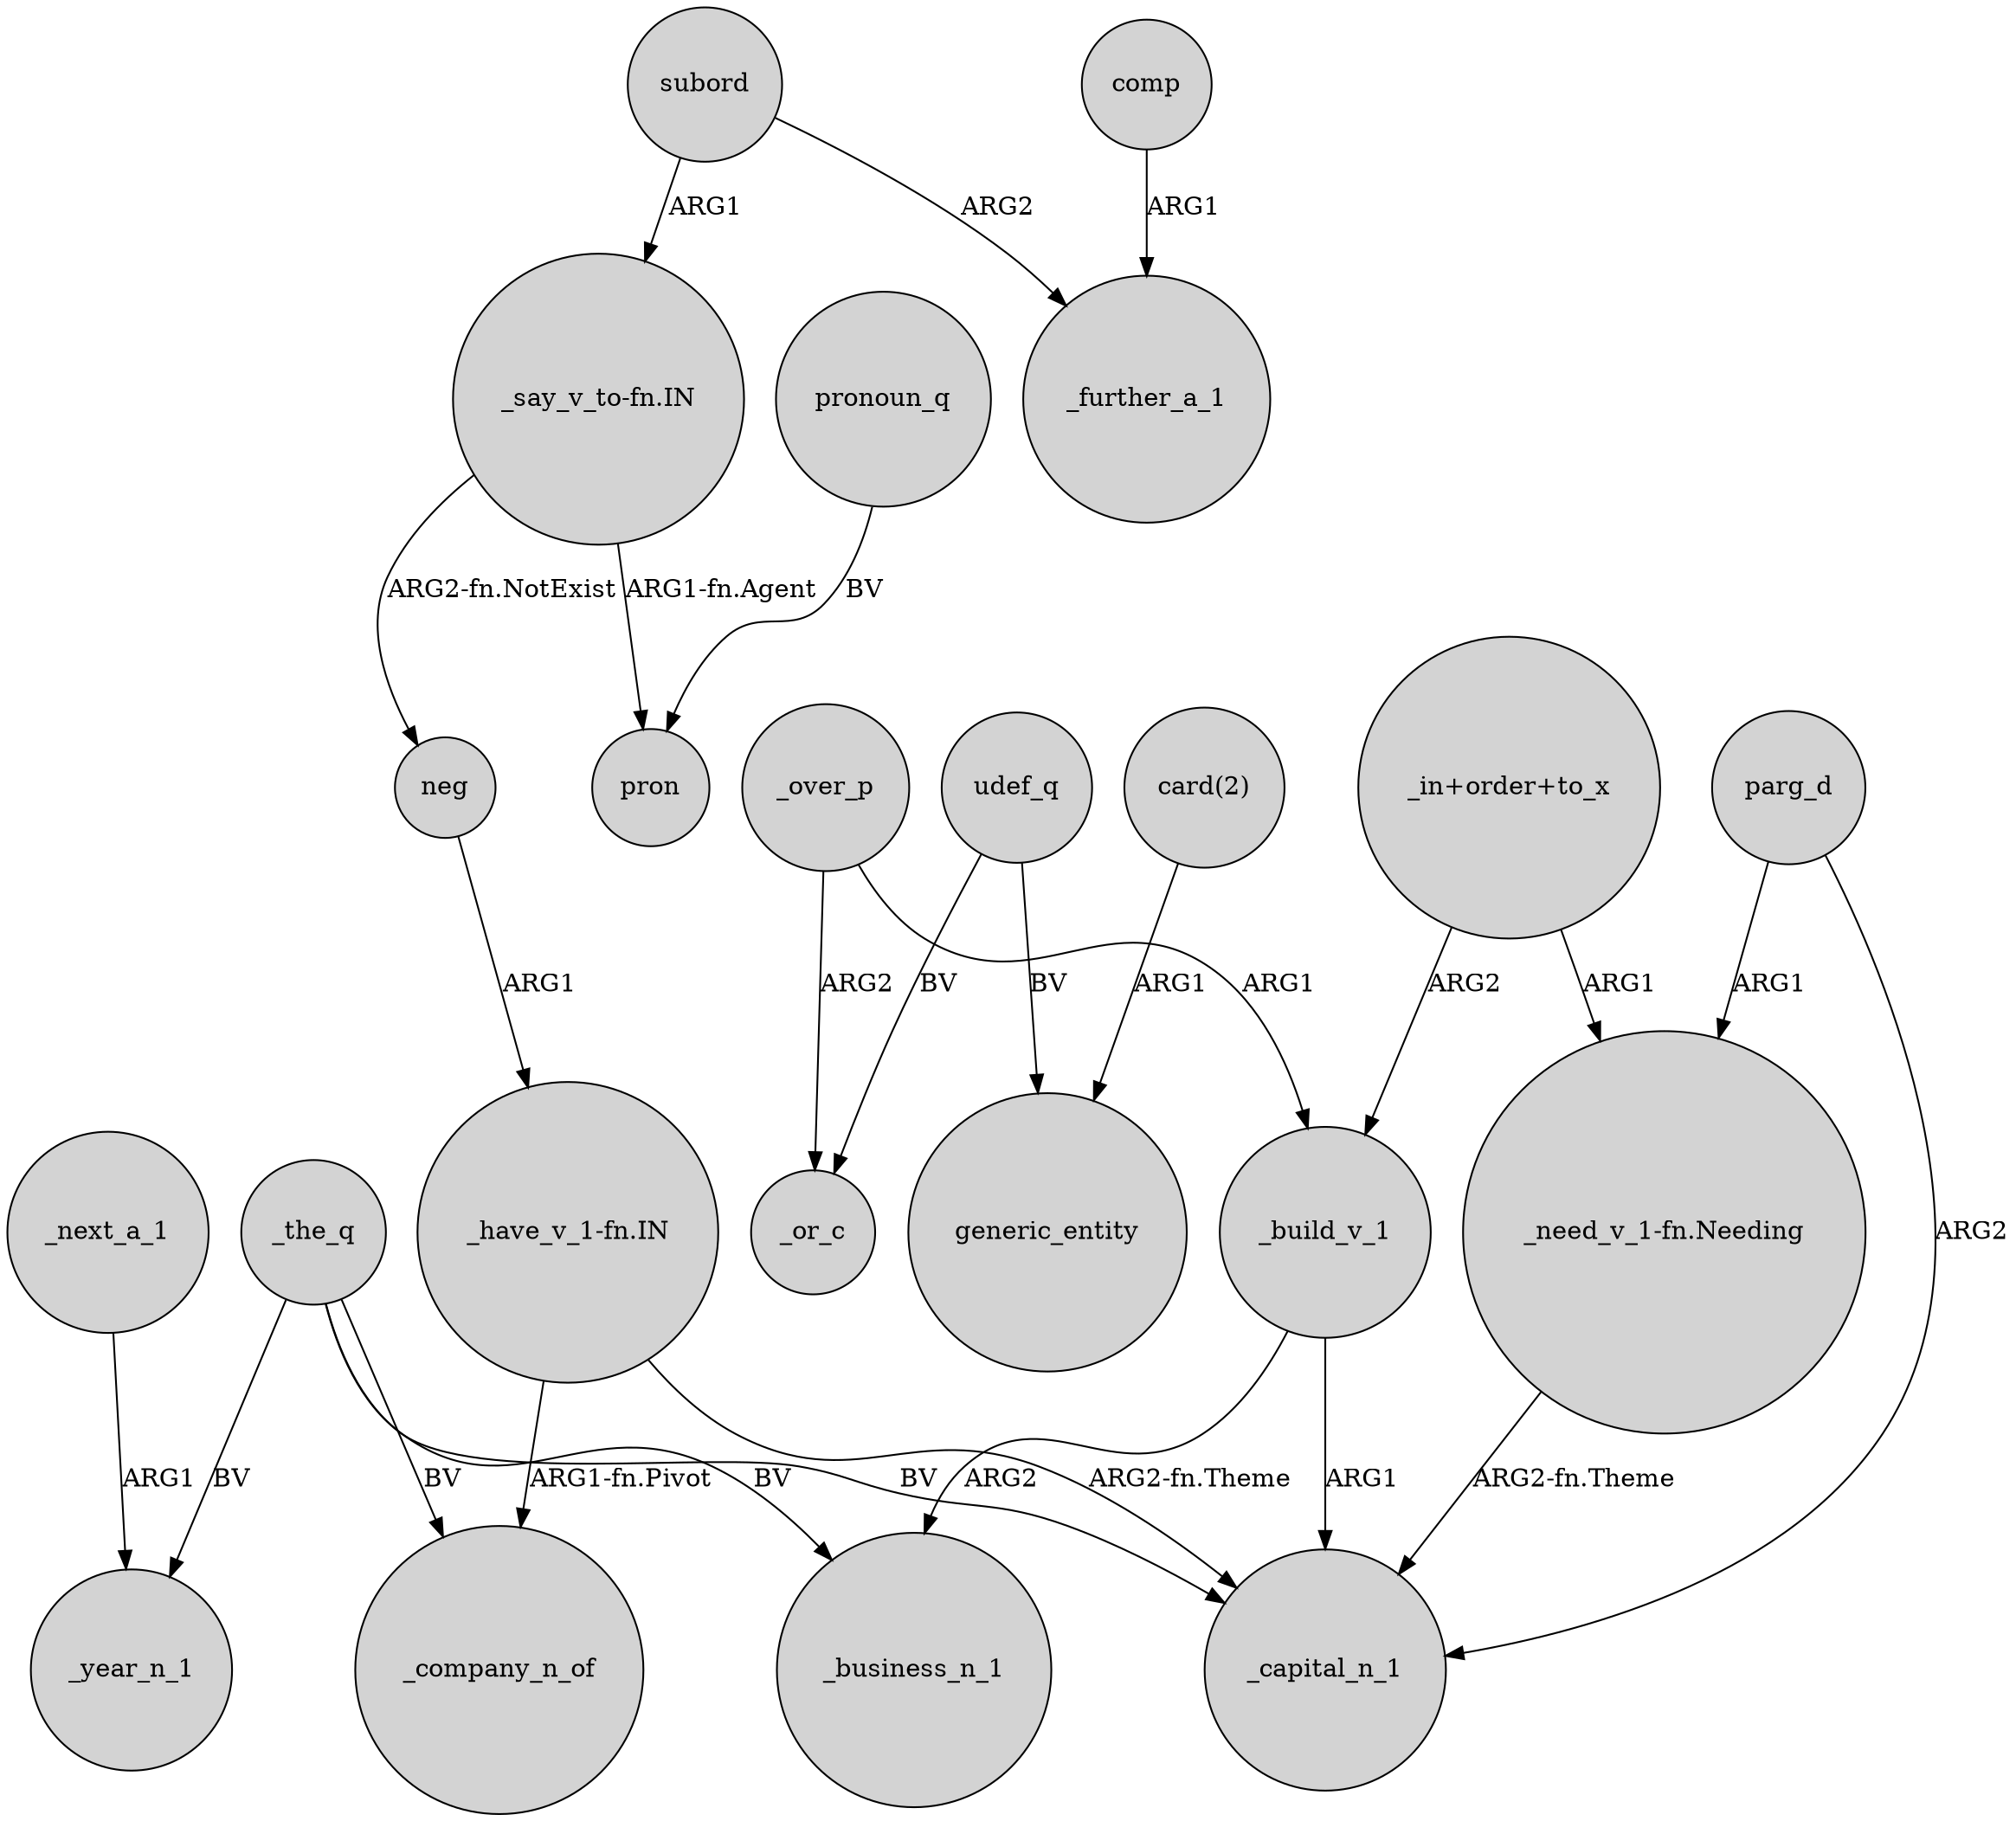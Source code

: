 digraph {
	node [shape=circle style=filled]
	_the_q -> _business_n_1 [label=BV]
	"_have_v_1-fn.IN" -> _capital_n_1 [label="ARG2-fn.Theme"]
	udef_q -> generic_entity [label=BV]
	_build_v_1 -> _business_n_1 [label=ARG2]
	neg -> "_have_v_1-fn.IN" [label=ARG1]
	parg_d -> _capital_n_1 [label=ARG2]
	_over_p -> _build_v_1 [label=ARG1]
	"_in+order+to_x" -> "_need_v_1-fn.Needing" [label=ARG1]
	subord -> "_say_v_to-fn.IN" [label=ARG1]
	udef_q -> _or_c [label=BV]
	_the_q -> _company_n_of [label=BV]
	"_in+order+to_x" -> _build_v_1 [label=ARG2]
	_the_q -> _capital_n_1 [label=BV]
	pronoun_q -> pron [label=BV]
	_build_v_1 -> _capital_n_1 [label=ARG1]
	parg_d -> "_need_v_1-fn.Needing" [label=ARG1]
	comp -> _further_a_1 [label=ARG1]
	_next_a_1 -> _year_n_1 [label=ARG1]
	_the_q -> _year_n_1 [label=BV]
	"_say_v_to-fn.IN" -> pron [label="ARG1-fn.Agent"]
	"_need_v_1-fn.Needing" -> _capital_n_1 [label="ARG2-fn.Theme"]
	_over_p -> _or_c [label=ARG2]
	"_have_v_1-fn.IN" -> _company_n_of [label="ARG1-fn.Pivot"]
	subord -> _further_a_1 [label=ARG2]
	"_say_v_to-fn.IN" -> neg [label="ARG2-fn.NotExist"]
	"card(2)" -> generic_entity [label=ARG1]
}
